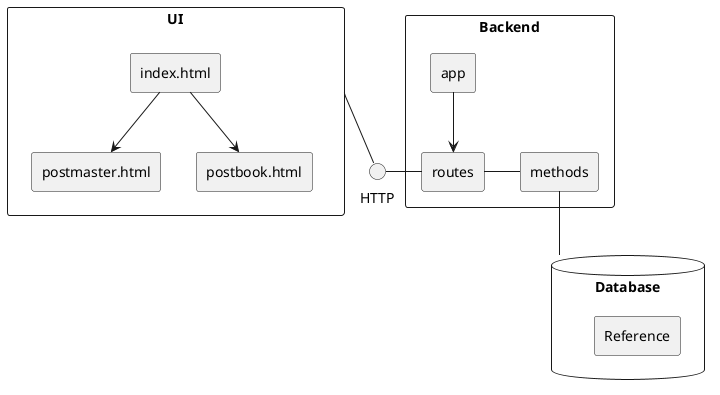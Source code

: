 @startuml
rectangle "UI" {  
    rectangle "index.html"
    rectangle "postmaster.html"
    rectangle "postbook.html"
}

rectangle "Backend" {
    rectangle "app"
    rectangle "routes"
    rectangle "methods"
}

database "Database" {
    rectangle "Reference"
}

interface HTTP

index.html --> postbook.html
index.html --> postmaster.html

UI -- HTTP
HTTP - routes


app --> routes
routes - methods
methods -- Database


@enduml